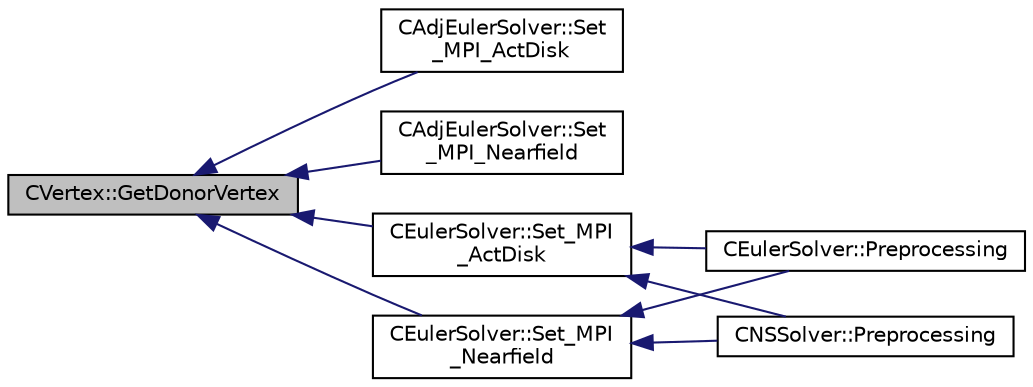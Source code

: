 digraph "CVertex::GetDonorVertex"
{
  edge [fontname="Helvetica",fontsize="10",labelfontname="Helvetica",labelfontsize="10"];
  node [fontname="Helvetica",fontsize="10",shape=record];
  rankdir="LR";
  Node129 [label="CVertex::GetDonorVertex",height=0.2,width=0.4,color="black", fillcolor="grey75", style="filled", fontcolor="black"];
  Node129 -> Node130 [dir="back",color="midnightblue",fontsize="10",style="solid",fontname="Helvetica"];
  Node130 [label="CAdjEulerSolver::Set\l_MPI_ActDisk",height=0.2,width=0.4,color="black", fillcolor="white", style="filled",URL="$class_c_adj_euler_solver.html#a955c1b2bca0b00f14d155fd6eb3f6747",tooltip="Parallelization of Undivided Laplacian. "];
  Node129 -> Node131 [dir="back",color="midnightblue",fontsize="10",style="solid",fontname="Helvetica"];
  Node131 [label="CAdjEulerSolver::Set\l_MPI_Nearfield",height=0.2,width=0.4,color="black", fillcolor="white", style="filled",URL="$class_c_adj_euler_solver.html#aa98c9e9d9c776c686ac0b10ad662ab90",tooltip="Parallelization of Undivided Laplacian. "];
  Node129 -> Node132 [dir="back",color="midnightblue",fontsize="10",style="solid",fontname="Helvetica"];
  Node132 [label="CEulerSolver::Set_MPI\l_ActDisk",height=0.2,width=0.4,color="black", fillcolor="white", style="filled",URL="$class_c_euler_solver.html#a6af5752ae941083a42f1d5761adb27ef",tooltip="Parallelization of Undivided Laplacian. "];
  Node132 -> Node133 [dir="back",color="midnightblue",fontsize="10",style="solid",fontname="Helvetica"];
  Node133 [label="CEulerSolver::Preprocessing",height=0.2,width=0.4,color="black", fillcolor="white", style="filled",URL="$class_c_euler_solver.html#a8b89e1bfce33284c2d8f5f00f82f3f3f",tooltip="Compute primitive variables and their gradients. "];
  Node132 -> Node134 [dir="back",color="midnightblue",fontsize="10",style="solid",fontname="Helvetica"];
  Node134 [label="CNSSolver::Preprocessing",height=0.2,width=0.4,color="black", fillcolor="white", style="filled",URL="$class_c_n_s_solver.html#a028c83d18cf8520dff2f9628d8a04e4b",tooltip="Restart residual and compute gradients. "];
  Node129 -> Node135 [dir="back",color="midnightblue",fontsize="10",style="solid",fontname="Helvetica"];
  Node135 [label="CEulerSolver::Set_MPI\l_Nearfield",height=0.2,width=0.4,color="black", fillcolor="white", style="filled",URL="$class_c_euler_solver.html#a0a8ca4d40a036d15e801faf05b3c5861",tooltip="Parallelization of Undivided Laplacian. "];
  Node135 -> Node133 [dir="back",color="midnightblue",fontsize="10",style="solid",fontname="Helvetica"];
  Node135 -> Node134 [dir="back",color="midnightblue",fontsize="10",style="solid",fontname="Helvetica"];
}

